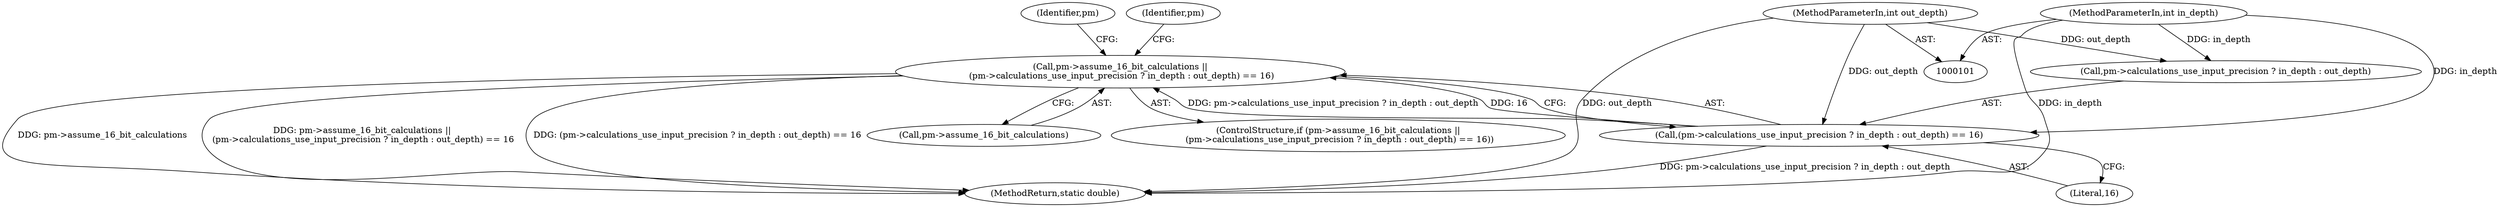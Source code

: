 digraph "0_Android_9d4853418ab2f754c2b63e091c29c5529b8b86ca_37@pointer" {
"1000107" [label="(Call,pm->assume_16_bit_calculations ||\n (pm->calculations_use_input_precision ? in_depth : out_depth) == 16)"];
"1000111" [label="(Call,(pm->calculations_use_input_precision ? in_depth : out_depth) == 16)"];
"1000103" [label="(MethodParameterIn,int in_depth)"];
"1000104" [label="(MethodParameterIn,int out_depth)"];
"1000112" [label="(Call,pm->calculations_use_input_precision ? in_depth : out_depth)"];
"1000103" [label="(MethodParameterIn,int in_depth)"];
"1000111" [label="(Call,(pm->calculations_use_input_precision ? in_depth : out_depth) == 16)"];
"1000128" [label="(MethodReturn,static double)"];
"1000107" [label="(Call,pm->assume_16_bit_calculations ||\n (pm->calculations_use_input_precision ? in_depth : out_depth) == 16)"];
"1000104" [label="(MethodParameterIn,int out_depth)"];
"1000118" [label="(Literal,16)"];
"1000108" [label="(Call,pm->assume_16_bit_calculations)"];
"1000121" [label="(Identifier,pm)"];
"1000126" [label="(Identifier,pm)"];
"1000106" [label="(ControlStructure,if (pm->assume_16_bit_calculations ||\n (pm->calculations_use_input_precision ? in_depth : out_depth) == 16))"];
"1000107" -> "1000106"  [label="AST: "];
"1000107" -> "1000108"  [label="CFG: "];
"1000107" -> "1000111"  [label="CFG: "];
"1000108" -> "1000107"  [label="AST: "];
"1000111" -> "1000107"  [label="AST: "];
"1000121" -> "1000107"  [label="CFG: "];
"1000126" -> "1000107"  [label="CFG: "];
"1000107" -> "1000128"  [label="DDG: pm->assume_16_bit_calculations"];
"1000107" -> "1000128"  [label="DDG: pm->assume_16_bit_calculations ||\n (pm->calculations_use_input_precision ? in_depth : out_depth) == 16"];
"1000107" -> "1000128"  [label="DDG: (pm->calculations_use_input_precision ? in_depth : out_depth) == 16"];
"1000111" -> "1000107"  [label="DDG: pm->calculations_use_input_precision ? in_depth : out_depth"];
"1000111" -> "1000107"  [label="DDG: 16"];
"1000111" -> "1000118"  [label="CFG: "];
"1000112" -> "1000111"  [label="AST: "];
"1000118" -> "1000111"  [label="AST: "];
"1000111" -> "1000128"  [label="DDG: pm->calculations_use_input_precision ? in_depth : out_depth"];
"1000103" -> "1000111"  [label="DDG: in_depth"];
"1000104" -> "1000111"  [label="DDG: out_depth"];
"1000103" -> "1000101"  [label="AST: "];
"1000103" -> "1000128"  [label="DDG: in_depth"];
"1000103" -> "1000112"  [label="DDG: in_depth"];
"1000104" -> "1000101"  [label="AST: "];
"1000104" -> "1000128"  [label="DDG: out_depth"];
"1000104" -> "1000112"  [label="DDG: out_depth"];
}
